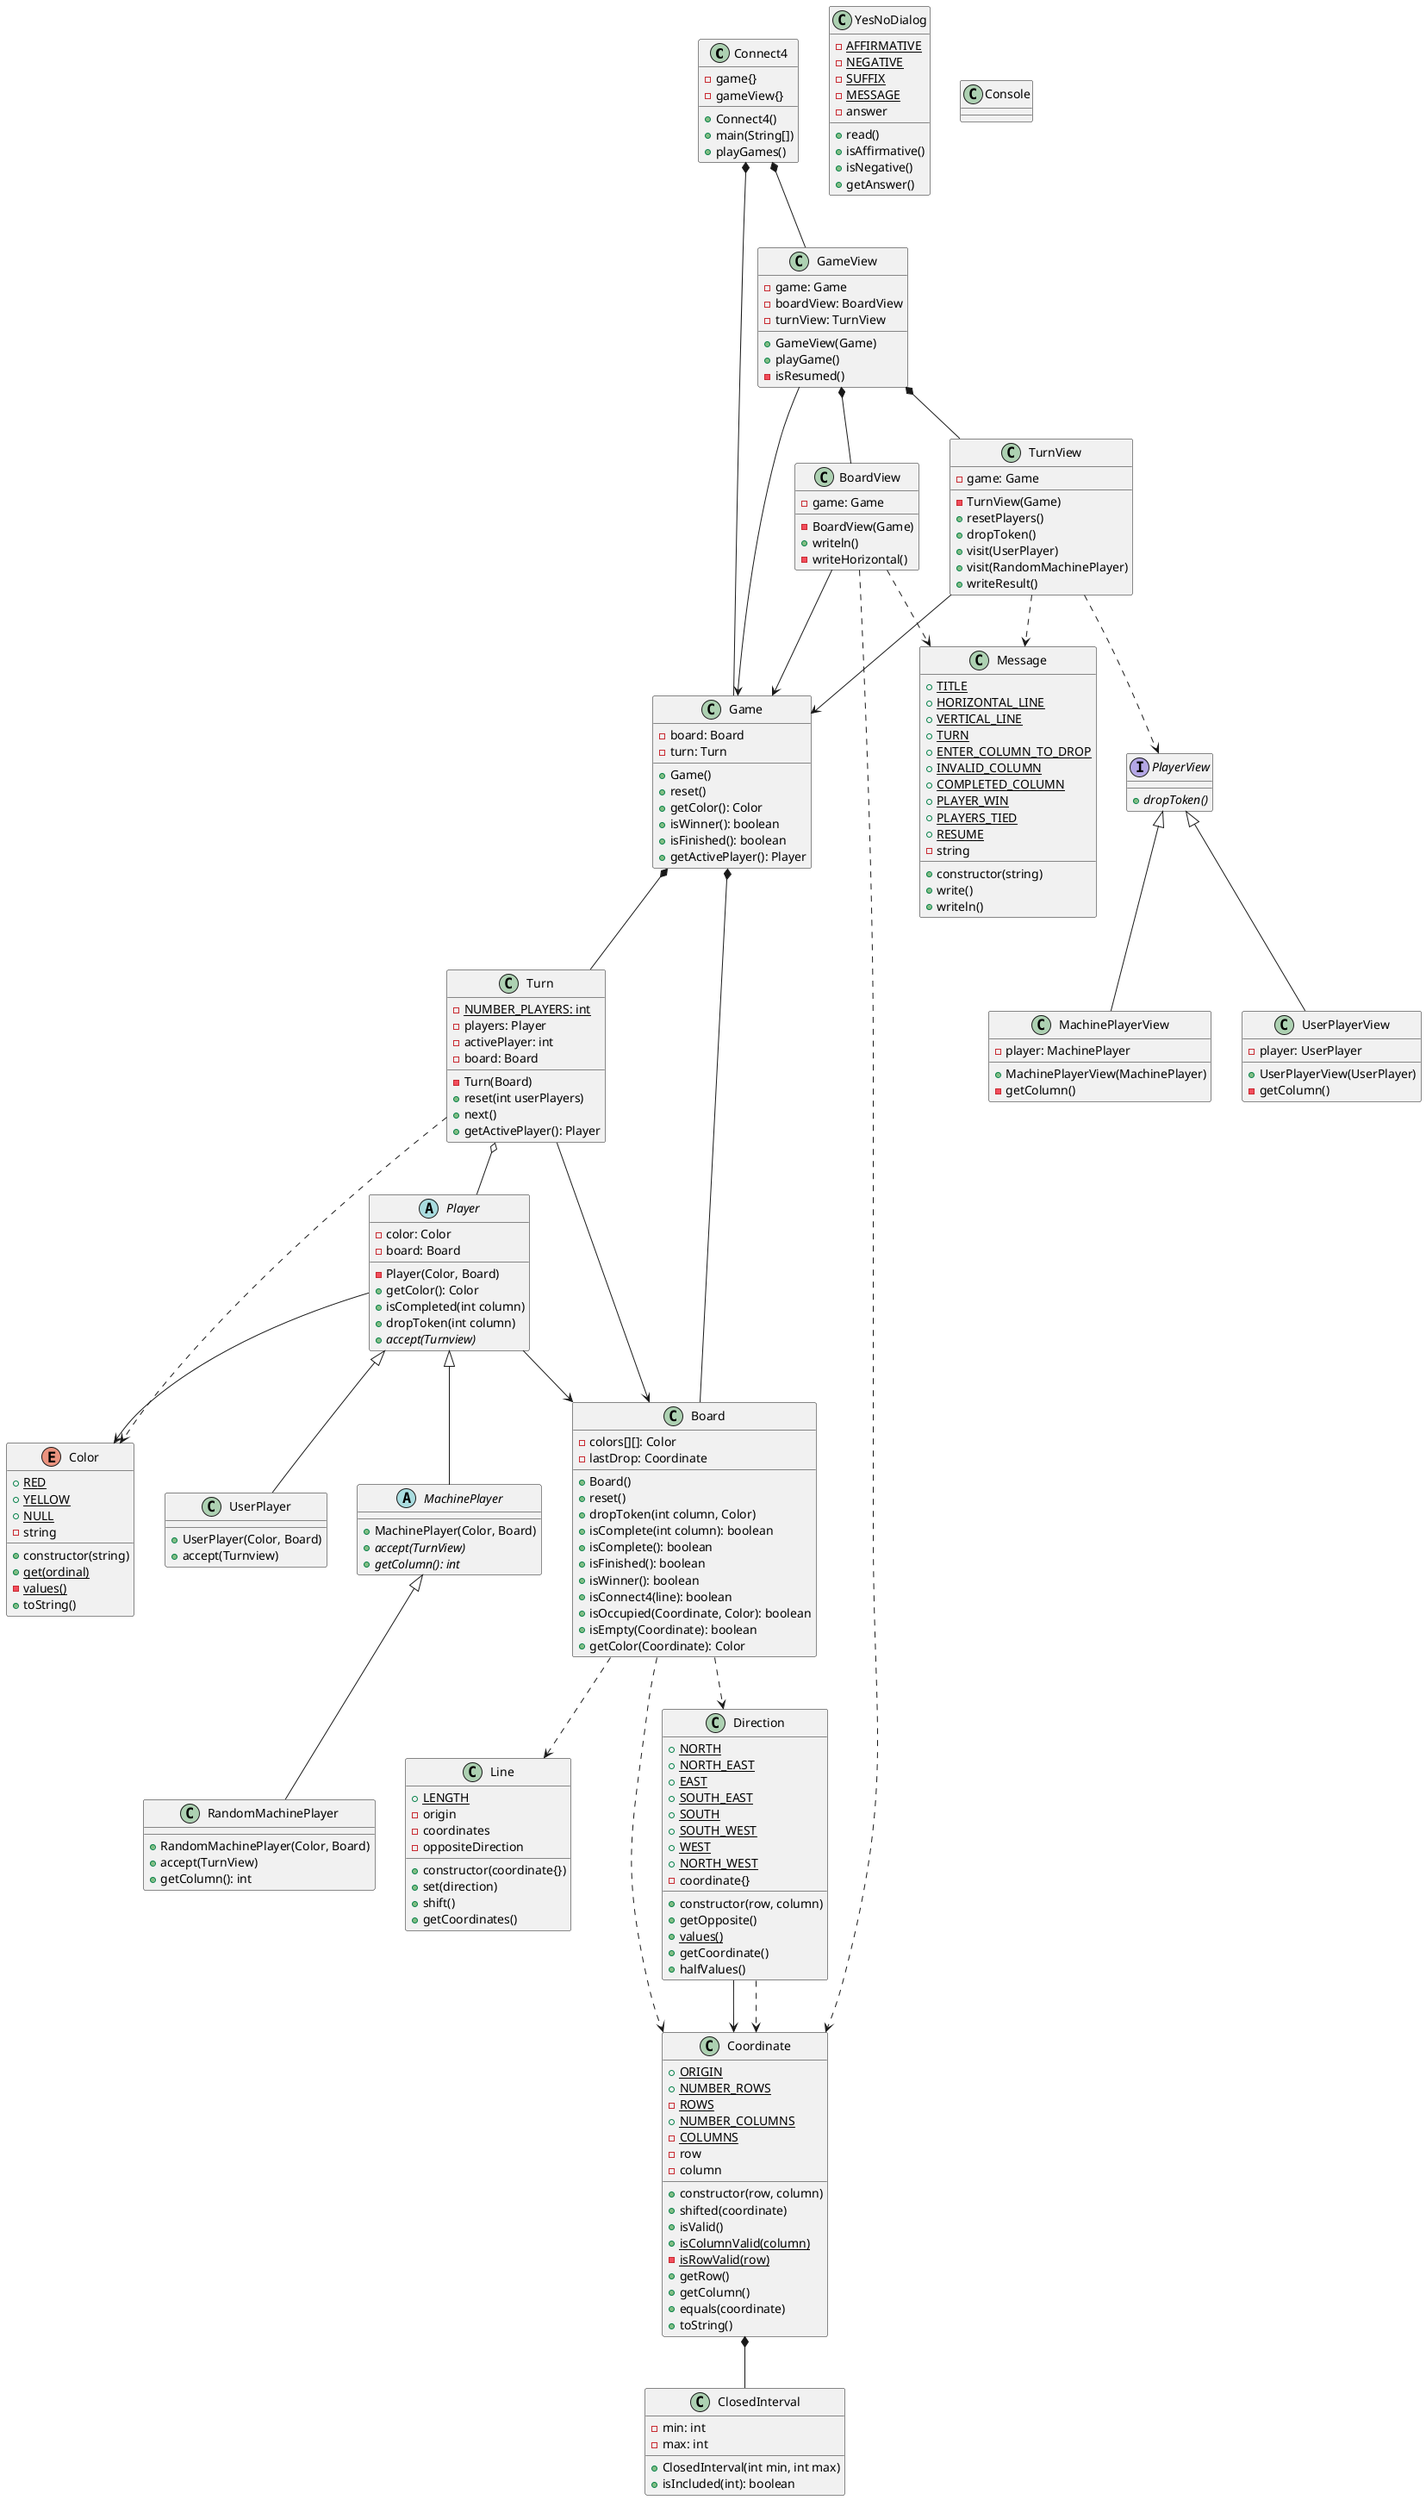 @startuml

class Connect4
class Game
class GameView
class BoardView
class TurnView
interface PlayerView
class MachinePlayerView
class UserPlayerView
class ClosedInterval
enum Color
class Coordinate
class Direction
class Message
class Line
class Board
abstract class Player
class UserPlayer
abstract class MachinePlayer
class RandomMachinePlayer 
class Turn
class YesNoDialog
class Console

Connect4 *-- Game
Connect4 *-- GameView
GameView --> Game
Game *-- Board
Game *-- Turn
GameView *-- TurnView
GameView *-- BoardView
TurnView --> Game
TurnView ..> Message
TurnView ..> PlayerView
PlayerView <|-- MachinePlayerView
PlayerView <|-- UserPlayerView
BoardView --> Game
BoardView ..> Coordinate
BoardView ..> Message

Turn --> Board
Turn o-- Player
Turn ..> Color
Player --> Color
Player --> Board
Player <|-- UserPlayer
Player <|-- MachinePlayer
MachinePlayer <|-- RandomMachinePlayer
Board ..> Coordinate
Board ..> Line
Board ..> Direction
Direction --> Coordinate
Direction ..> Coordinate
Coordinate *-- ClosedInterval

Connect4 : -game{}
Connect4 : -gameView{}
Connect4 : +Connect4()
Connect4 : + main(String[])
Connect4 : +playGames()

GameView : -game: Game
GameView : -boardView: BoardView
GameView : -turnView: TurnView
GameView : +GameView(Game)
GameView : +playGame()
GameView : -isResumed()

TurnView : -game: Game
TurnView : -TurnView(Game)
TurnView : +resetPlayers()
TurnView : +dropToken()
TurnView : +visit(UserPlayer)
TurnView : +visit(RandomMachinePlayer)
TurnView : +writeResult()

BoardView : -game: Game
BoardView : -BoardView(Game)
BoardView : +writeln()
BoardView : -writeHorizontal()

PlayerView : +{abstract}dropToken()

MachinePlayerView : -player: MachinePlayer
MachinePlayerView : +MachinePlayerView(MachinePlayer)
MachinePlayerView : -getColumn()

UserPlayerView : -player: UserPlayer
UserPlayerView : +UserPlayerView(UserPlayer)
UserPlayerView : -getColumn()

Game : -board: Board
Game : -turn: Turn
Game : +Game()
Game : +reset()
Game : +getColor(): Color
Game : +isWinner(): boolean
Game : +isFinished(): boolean
Game : +getActivePlayer(): Player

Turn : {static} -NUMBER_PLAYERS: int
Turn : -players: Player
Turn : -activePlayer: int
Turn : -board: Board
Turn : -Turn(Board)
Turn : +reset(int userPlayers)
Turn : +next()
Turn : +getActivePlayer(): Player



Player : -color: Color
Player : -board: Board
Player : -Player(Color, Board)
Player : +getColor(): Color
Player : +isCompleted(int column)
Player : +dropToken(int column)
Player : +{abstract}accept(Turnview)

UserPlayer : +UserPlayer(Color, Board)
UserPlayer : +accept(Turnview)

MachinePlayer : +MachinePlayer(Color, Board)
MachinePlayer : +{abstract}accept(TurnView)
MachinePlayer : +{abstract}getColumn(): int

RandomMachinePlayer : +RandomMachinePlayer(Color, Board)
RandomMachinePlayer : +accept(TurnView)
RandomMachinePlayer : +getColumn(): int

Board : -colors[][]: Color
Board : -lastDrop: Coordinate
Board : +Board()
Board : +reset()
Board : +dropToken(int column, Color)
Board : +isComplete(int column): boolean
Board : +isComplete(): boolean
Board : +isFinished(): boolean
Board : +isWinner(): boolean
Board : +isConnect4(line): boolean
Board : +isOccupied(Coordinate, Color): boolean
Board : +isEmpty(Coordinate): boolean
Board : +getColor(Coordinate): Color



Line : {static} +LENGTH
Line : -origin
Line : -coordinates
Line : -oppositeDirection
Line : +constructor(coordinate{})
Line : +set(direction)
Line : +shift()
Line : +getCoordinates()

Message : {static} +TITLE
Message : {static} +HORIZONTAL_LINE
Message : {static} +VERTICAL_LINE
Message : {static} +TURN
Message : {static} +ENTER_COLUMN_TO_DROP
Message : {static} +INVALID_COLUMN
Message : {static} +COMPLETED_COLUMN
Message : {static} +PLAYER_WIN
Message : {static} +PLAYERS_TIED
Message : {static} +RESUME
Message : -string
Message : +constructor(string)
Message : +write()
Message : +writeln()
 
Direction : {static} +NORTH
Direction : {static} +NORTH_EAST
Direction : {static} +EAST
Direction : {static} +SOUTH_EAST
Direction : {static} +SOUTH
Direction : {static} +SOUTH_WEST
Direction : {static} +WEST
Direction : {static} +NORTH_WEST
Direction : -coordinate{}
Direction : +constructor(row, column)
Direction : +getOpposite()
Direction : {static} +values()
Direction : +getCoordinate()
Direction : +halfValues()

Coordinate : {static} +ORIGIN
Coordinate : {static} +NUMBER_ROWS
Coordinate : {static} -ROWS
Coordinate : {static} +NUMBER_COLUMNS
Coordinate : {static} -COLUMNS
Coordinate : -row
Coordinate : -column
Coordinate : +constructor(row, column)
Coordinate : +shifted(coordinate)
Coordinate : +isValid()
Coordinate : {static} +isColumnValid(column)
Coordinate : {static} -isRowValid(row)
Coordinate : +getRow()
Coordinate : +getColumn()
Coordinate : +equals(coordinate)
Coordinate : +toString()

Color : {static} +RED
Color : {static} +YELLOW
Color : {static} +NULL
Color : -string
Color : +constructor(string)
Color : {static} +get(ordinal)
Color : {static} -values()
Color : +toString()

ClosedInterval : -min: int
ClosedInterval : -max: int
ClosedInterval : +ClosedInterval(int min, int max)
ClosedInterval : +isIncluded(int): boolean

YesNoDialog : {static} -AFFIRMATIVE
YesNoDialog : {static} -NEGATIVE
YesNoDialog : {static} -SUFFIX
YesNoDialog : {static} -MESSAGE
YesNoDialog : -answer
YesNoDialog : +read()
YesNoDialog : +isAffirmative()
YesNoDialog : +isNegative()
YesNoDialog : +getAnswer()

@enduml


